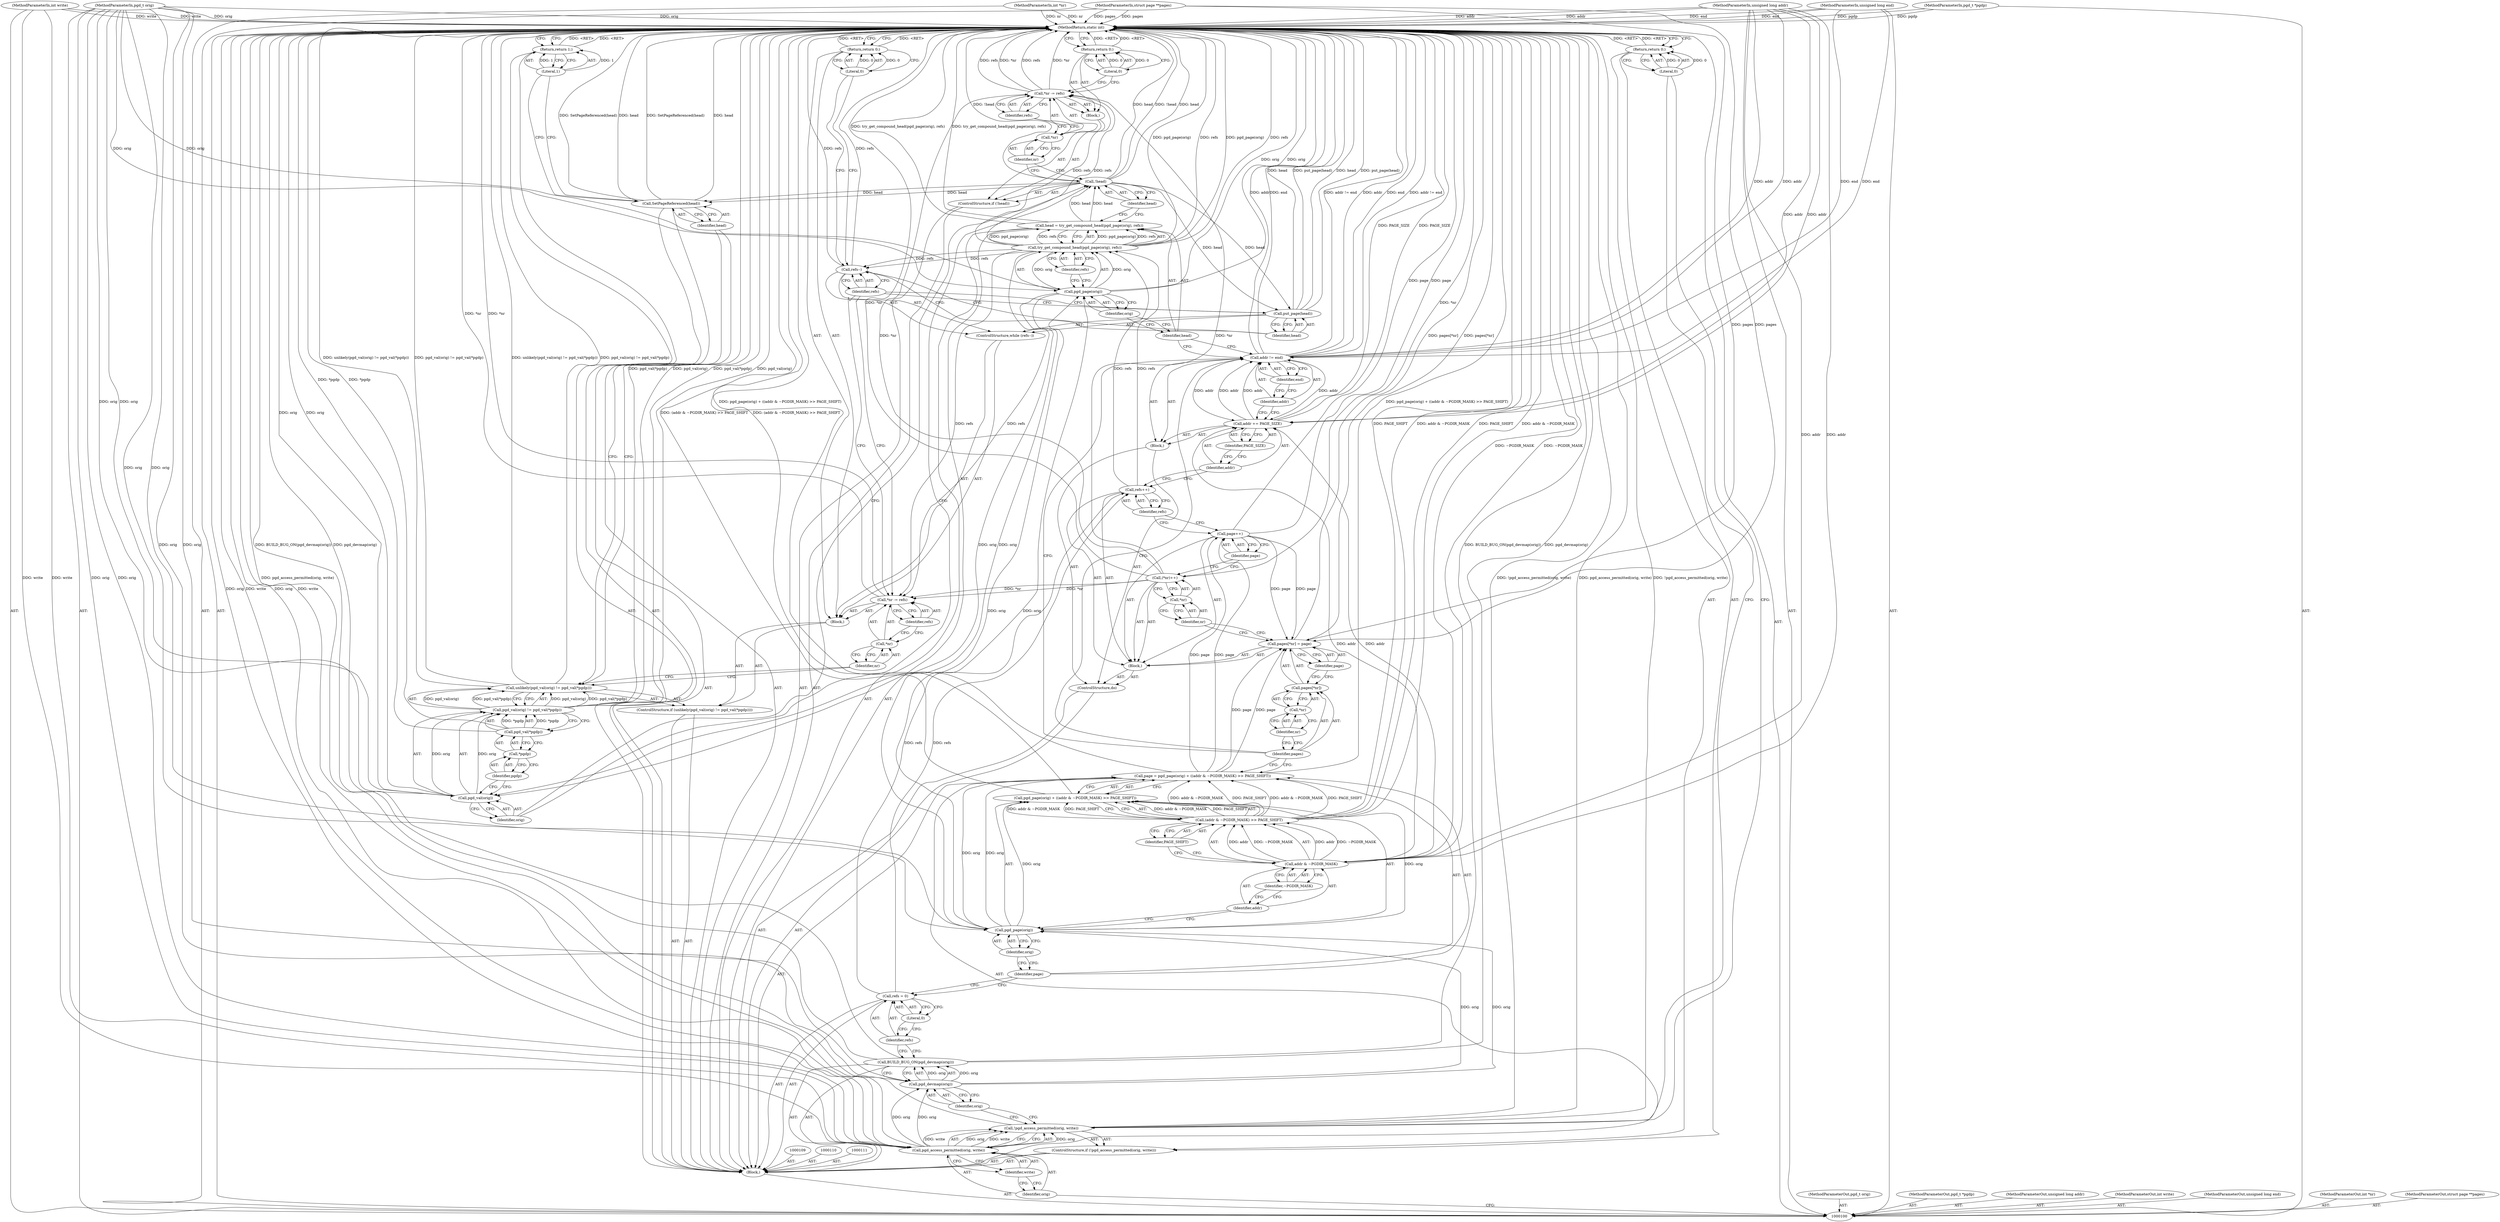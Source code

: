 digraph "0_linux_6b3a707736301c2128ca85ce85fb13f60b5e350a_7" {
"1000197" [label="(MethodReturn,static int)"];
"1000101" [label="(MethodParameterIn,pgd_t orig)"];
"1000303" [label="(MethodParameterOut,pgd_t orig)"];
"1000102" [label="(MethodParameterIn,pgd_t *pgdp)"];
"1000304" [label="(MethodParameterOut,pgd_t *pgdp)"];
"1000103" [label="(MethodParameterIn,unsigned long addr)"];
"1000305" [label="(MethodParameterOut,unsigned long addr)"];
"1000119" [label="(Call,BUILD_BUG_ON(pgd_devmap(orig)))"];
"1000120" [label="(Call,pgd_devmap(orig))"];
"1000121" [label="(Identifier,orig)"];
"1000122" [label="(Call,refs = 0)"];
"1000123" [label="(Identifier,refs)"];
"1000124" [label="(Literal,0)"];
"1000125" [label="(Call,page = pgd_page(orig) + ((addr & ~PGDIR_MASK) >> PAGE_SHIFT))"];
"1000126" [label="(Identifier,page)"];
"1000129" [label="(Identifier,orig)"];
"1000130" [label="(Call,(addr & ~PGDIR_MASK) >> PAGE_SHIFT)"];
"1000131" [label="(Call,addr & ~PGDIR_MASK)"];
"1000132" [label="(Identifier,addr)"];
"1000133" [label="(Identifier,~PGDIR_MASK)"];
"1000134" [label="(Identifier,PAGE_SHIFT)"];
"1000127" [label="(Call,pgd_page(orig) + ((addr & ~PGDIR_MASK) >> PAGE_SHIFT))"];
"1000128" [label="(Call,pgd_page(orig))"];
"1000135" [label="(ControlStructure,do)"];
"1000136" [label="(Block,)"];
"1000142" [label="(Identifier,page)"];
"1000137" [label="(Call,pages[*nr] = page)"];
"1000138" [label="(Call,pages[*nr])"];
"1000139" [label="(Identifier,pages)"];
"1000140" [label="(Call,*nr)"];
"1000141" [label="(Identifier,nr)"];
"1000143" [label="(Call,(*nr)++)"];
"1000144" [label="(Call,*nr)"];
"1000145" [label="(Identifier,nr)"];
"1000146" [label="(Call,page++)"];
"1000147" [label="(Identifier,page)"];
"1000148" [label="(Call,refs++)"];
"1000149" [label="(Identifier,refs)"];
"1000150" [label="(Block,)"];
"1000151" [label="(Call,addr += PAGE_SIZE)"];
"1000152" [label="(Identifier,addr)"];
"1000153" [label="(Identifier,PAGE_SIZE)"];
"1000154" [label="(Call,addr != end)"];
"1000155" [label="(Identifier,addr)"];
"1000156" [label="(Identifier,end)"];
"1000105" [label="(MethodParameterIn,int write)"];
"1000307" [label="(MethodParameterOut,int write)"];
"1000104" [label="(MethodParameterIn,unsigned long end)"];
"1000306" [label="(MethodParameterOut,unsigned long end)"];
"1000157" [label="(Call,head = try_get_compound_head(pgd_page(orig), refs))"];
"1000158" [label="(Identifier,head)"];
"1000160" [label="(Call,pgd_page(orig))"];
"1000161" [label="(Identifier,orig)"];
"1000162" [label="(Identifier,refs)"];
"1000159" [label="(Call,try_get_compound_head(pgd_page(orig), refs))"];
"1000163" [label="(ControlStructure,if (!head))"];
"1000166" [label="(Block,)"];
"1000164" [label="(Call,!head)"];
"1000165" [label="(Identifier,head)"];
"1000170" [label="(Identifier,refs)"];
"1000167" [label="(Call,*nr -= refs)"];
"1000168" [label="(Call,*nr)"];
"1000169" [label="(Identifier,nr)"];
"1000172" [label="(Literal,0)"];
"1000171" [label="(Return,return 0;)"];
"1000173" [label="(ControlStructure,if (unlikely(pgd_val(orig) != pgd_val(*pgdp))))"];
"1000175" [label="(Call,pgd_val(orig) != pgd_val(*pgdp))"];
"1000176" [label="(Call,pgd_val(orig))"];
"1000177" [label="(Identifier,orig)"];
"1000178" [label="(Call,pgd_val(*pgdp))"];
"1000179" [label="(Call,*pgdp)"];
"1000180" [label="(Identifier,pgdp)"];
"1000181" [label="(Block,)"];
"1000174" [label="(Call,unlikely(pgd_val(orig) != pgd_val(*pgdp)))"];
"1000182" [label="(Call,*nr -= refs)"];
"1000183" [label="(Call,*nr)"];
"1000184" [label="(Identifier,nr)"];
"1000185" [label="(Identifier,refs)"];
"1000186" [label="(ControlStructure,while (refs--))"];
"1000187" [label="(Call,refs--)"];
"1000188" [label="(Identifier,refs)"];
"1000107" [label="(MethodParameterIn,int *nr)"];
"1000309" [label="(MethodParameterOut,int *nr)"];
"1000106" [label="(MethodParameterIn,struct page **pages)"];
"1000308" [label="(MethodParameterOut,struct page **pages)"];
"1000190" [label="(Identifier,head)"];
"1000189" [label="(Call,put_page(head))"];
"1000191" [label="(Return,return 0;)"];
"1000192" [label="(Literal,0)"];
"1000193" [label="(Call,SetPageReferenced(head))"];
"1000194" [label="(Identifier,head)"];
"1000195" [label="(Return,return 1;)"];
"1000196" [label="(Literal,1)"];
"1000108" [label="(Block,)"];
"1000112" [label="(ControlStructure,if (!pgd_access_permitted(orig, write)))"];
"1000115" [label="(Identifier,orig)"];
"1000116" [label="(Identifier,write)"];
"1000113" [label="(Call,!pgd_access_permitted(orig, write))"];
"1000114" [label="(Call,pgd_access_permitted(orig, write))"];
"1000117" [label="(Return,return 0;)"];
"1000118" [label="(Literal,0)"];
"1000197" -> "1000100"  [label="AST: "];
"1000197" -> "1000117"  [label="CFG: "];
"1000197" -> "1000171"  [label="CFG: "];
"1000197" -> "1000191"  [label="CFG: "];
"1000197" -> "1000195"  [label="CFG: "];
"1000189" -> "1000197"  [label="DDG: head"];
"1000189" -> "1000197"  [label="DDG: put_page(head)"];
"1000105" -> "1000197"  [label="DDG: write"];
"1000114" -> "1000197"  [label="DDG: orig"];
"1000114" -> "1000197"  [label="DDG: write"];
"1000154" -> "1000197"  [label="DDG: addr != end"];
"1000154" -> "1000197"  [label="DDG: addr"];
"1000154" -> "1000197"  [label="DDG: end"];
"1000119" -> "1000197"  [label="DDG: BUILD_BUG_ON(pgd_devmap(orig))"];
"1000119" -> "1000197"  [label="DDG: pgd_devmap(orig)"];
"1000157" -> "1000197"  [label="DDG: try_get_compound_head(pgd_page(orig), refs)"];
"1000187" -> "1000197"  [label="DDG: refs"];
"1000175" -> "1000197"  [label="DDG: pgd_val(*pgdp)"];
"1000175" -> "1000197"  [label="DDG: pgd_val(orig)"];
"1000167" -> "1000197"  [label="DDG: *nr"];
"1000167" -> "1000197"  [label="DDG: refs"];
"1000127" -> "1000197"  [label="DDG: (addr & ~PGDIR_MASK) >> PAGE_SHIFT"];
"1000164" -> "1000197"  [label="DDG: !head"];
"1000164" -> "1000197"  [label="DDG: head"];
"1000193" -> "1000197"  [label="DDG: head"];
"1000193" -> "1000197"  [label="DDG: SetPageReferenced(head)"];
"1000107" -> "1000197"  [label="DDG: nr"];
"1000178" -> "1000197"  [label="DDG: *pgdp"];
"1000104" -> "1000197"  [label="DDG: end"];
"1000113" -> "1000197"  [label="DDG: pgd_access_permitted(orig, write)"];
"1000113" -> "1000197"  [label="DDG: !pgd_access_permitted(orig, write)"];
"1000159" -> "1000197"  [label="DDG: pgd_page(orig)"];
"1000159" -> "1000197"  [label="DDG: refs"];
"1000103" -> "1000197"  [label="DDG: addr"];
"1000143" -> "1000197"  [label="DDG: *nr"];
"1000130" -> "1000197"  [label="DDG: PAGE_SHIFT"];
"1000130" -> "1000197"  [label="DDG: addr & ~PGDIR_MASK"];
"1000125" -> "1000197"  [label="DDG: pgd_page(orig) + ((addr & ~PGDIR_MASK) >> PAGE_SHIFT)"];
"1000151" -> "1000197"  [label="DDG: PAGE_SIZE"];
"1000131" -> "1000197"  [label="DDG: ~PGDIR_MASK"];
"1000102" -> "1000197"  [label="DDG: pgdp"];
"1000101" -> "1000197"  [label="DDG: orig"];
"1000176" -> "1000197"  [label="DDG: orig"];
"1000137" -> "1000197"  [label="DDG: pages[*nr]"];
"1000146" -> "1000197"  [label="DDG: page"];
"1000160" -> "1000197"  [label="DDG: orig"];
"1000182" -> "1000197"  [label="DDG: *nr"];
"1000174" -> "1000197"  [label="DDG: unlikely(pgd_val(orig) != pgd_val(*pgdp))"];
"1000174" -> "1000197"  [label="DDG: pgd_val(orig) != pgd_val(*pgdp)"];
"1000106" -> "1000197"  [label="DDG: pages"];
"1000191" -> "1000197"  [label="DDG: <RET>"];
"1000195" -> "1000197"  [label="DDG: <RET>"];
"1000171" -> "1000197"  [label="DDG: <RET>"];
"1000117" -> "1000197"  [label="DDG: <RET>"];
"1000101" -> "1000100"  [label="AST: "];
"1000101" -> "1000197"  [label="DDG: orig"];
"1000101" -> "1000114"  [label="DDG: orig"];
"1000101" -> "1000120"  [label="DDG: orig"];
"1000101" -> "1000128"  [label="DDG: orig"];
"1000101" -> "1000160"  [label="DDG: orig"];
"1000101" -> "1000176"  [label="DDG: orig"];
"1000303" -> "1000100"  [label="AST: "];
"1000102" -> "1000100"  [label="AST: "];
"1000102" -> "1000197"  [label="DDG: pgdp"];
"1000304" -> "1000100"  [label="AST: "];
"1000103" -> "1000100"  [label="AST: "];
"1000103" -> "1000197"  [label="DDG: addr"];
"1000103" -> "1000131"  [label="DDG: addr"];
"1000103" -> "1000151"  [label="DDG: addr"];
"1000103" -> "1000154"  [label="DDG: addr"];
"1000305" -> "1000100"  [label="AST: "];
"1000119" -> "1000108"  [label="AST: "];
"1000119" -> "1000120"  [label="CFG: "];
"1000120" -> "1000119"  [label="AST: "];
"1000123" -> "1000119"  [label="CFG: "];
"1000119" -> "1000197"  [label="DDG: BUILD_BUG_ON(pgd_devmap(orig))"];
"1000119" -> "1000197"  [label="DDG: pgd_devmap(orig)"];
"1000120" -> "1000119"  [label="DDG: orig"];
"1000120" -> "1000119"  [label="AST: "];
"1000120" -> "1000121"  [label="CFG: "];
"1000121" -> "1000120"  [label="AST: "];
"1000119" -> "1000120"  [label="CFG: "];
"1000120" -> "1000119"  [label="DDG: orig"];
"1000114" -> "1000120"  [label="DDG: orig"];
"1000101" -> "1000120"  [label="DDG: orig"];
"1000120" -> "1000128"  [label="DDG: orig"];
"1000121" -> "1000120"  [label="AST: "];
"1000121" -> "1000113"  [label="CFG: "];
"1000120" -> "1000121"  [label="CFG: "];
"1000122" -> "1000108"  [label="AST: "];
"1000122" -> "1000124"  [label="CFG: "];
"1000123" -> "1000122"  [label="AST: "];
"1000124" -> "1000122"  [label="AST: "];
"1000126" -> "1000122"  [label="CFG: "];
"1000122" -> "1000148"  [label="DDG: refs"];
"1000123" -> "1000122"  [label="AST: "];
"1000123" -> "1000119"  [label="CFG: "];
"1000124" -> "1000123"  [label="CFG: "];
"1000124" -> "1000122"  [label="AST: "];
"1000124" -> "1000123"  [label="CFG: "];
"1000122" -> "1000124"  [label="CFG: "];
"1000125" -> "1000108"  [label="AST: "];
"1000125" -> "1000127"  [label="CFG: "];
"1000126" -> "1000125"  [label="AST: "];
"1000127" -> "1000125"  [label="AST: "];
"1000139" -> "1000125"  [label="CFG: "];
"1000125" -> "1000197"  [label="DDG: pgd_page(orig) + ((addr & ~PGDIR_MASK) >> PAGE_SHIFT)"];
"1000128" -> "1000125"  [label="DDG: orig"];
"1000130" -> "1000125"  [label="DDG: addr & ~PGDIR_MASK"];
"1000130" -> "1000125"  [label="DDG: PAGE_SHIFT"];
"1000125" -> "1000137"  [label="DDG: page"];
"1000125" -> "1000146"  [label="DDG: page"];
"1000126" -> "1000125"  [label="AST: "];
"1000126" -> "1000122"  [label="CFG: "];
"1000129" -> "1000126"  [label="CFG: "];
"1000129" -> "1000128"  [label="AST: "];
"1000129" -> "1000126"  [label="CFG: "];
"1000128" -> "1000129"  [label="CFG: "];
"1000130" -> "1000127"  [label="AST: "];
"1000130" -> "1000134"  [label="CFG: "];
"1000131" -> "1000130"  [label="AST: "];
"1000134" -> "1000130"  [label="AST: "];
"1000127" -> "1000130"  [label="CFG: "];
"1000130" -> "1000197"  [label="DDG: PAGE_SHIFT"];
"1000130" -> "1000197"  [label="DDG: addr & ~PGDIR_MASK"];
"1000130" -> "1000125"  [label="DDG: addr & ~PGDIR_MASK"];
"1000130" -> "1000125"  [label="DDG: PAGE_SHIFT"];
"1000130" -> "1000127"  [label="DDG: addr & ~PGDIR_MASK"];
"1000130" -> "1000127"  [label="DDG: PAGE_SHIFT"];
"1000131" -> "1000130"  [label="DDG: addr"];
"1000131" -> "1000130"  [label="DDG: ~PGDIR_MASK"];
"1000131" -> "1000130"  [label="AST: "];
"1000131" -> "1000133"  [label="CFG: "];
"1000132" -> "1000131"  [label="AST: "];
"1000133" -> "1000131"  [label="AST: "];
"1000134" -> "1000131"  [label="CFG: "];
"1000131" -> "1000197"  [label="DDG: ~PGDIR_MASK"];
"1000131" -> "1000130"  [label="DDG: addr"];
"1000131" -> "1000130"  [label="DDG: ~PGDIR_MASK"];
"1000103" -> "1000131"  [label="DDG: addr"];
"1000131" -> "1000151"  [label="DDG: addr"];
"1000132" -> "1000131"  [label="AST: "];
"1000132" -> "1000128"  [label="CFG: "];
"1000133" -> "1000132"  [label="CFG: "];
"1000133" -> "1000131"  [label="AST: "];
"1000133" -> "1000132"  [label="CFG: "];
"1000131" -> "1000133"  [label="CFG: "];
"1000134" -> "1000130"  [label="AST: "];
"1000134" -> "1000131"  [label="CFG: "];
"1000130" -> "1000134"  [label="CFG: "];
"1000127" -> "1000125"  [label="AST: "];
"1000127" -> "1000130"  [label="CFG: "];
"1000128" -> "1000127"  [label="AST: "];
"1000130" -> "1000127"  [label="AST: "];
"1000125" -> "1000127"  [label="CFG: "];
"1000127" -> "1000197"  [label="DDG: (addr & ~PGDIR_MASK) >> PAGE_SHIFT"];
"1000128" -> "1000127"  [label="DDG: orig"];
"1000130" -> "1000127"  [label="DDG: addr & ~PGDIR_MASK"];
"1000130" -> "1000127"  [label="DDG: PAGE_SHIFT"];
"1000128" -> "1000127"  [label="AST: "];
"1000128" -> "1000129"  [label="CFG: "];
"1000129" -> "1000128"  [label="AST: "];
"1000132" -> "1000128"  [label="CFG: "];
"1000128" -> "1000125"  [label="DDG: orig"];
"1000128" -> "1000127"  [label="DDG: orig"];
"1000120" -> "1000128"  [label="DDG: orig"];
"1000101" -> "1000128"  [label="DDG: orig"];
"1000128" -> "1000160"  [label="DDG: orig"];
"1000135" -> "1000108"  [label="AST: "];
"1000136" -> "1000135"  [label="AST: "];
"1000150" -> "1000135"  [label="AST: "];
"1000136" -> "1000135"  [label="AST: "];
"1000137" -> "1000136"  [label="AST: "];
"1000143" -> "1000136"  [label="AST: "];
"1000146" -> "1000136"  [label="AST: "];
"1000148" -> "1000136"  [label="AST: "];
"1000142" -> "1000137"  [label="AST: "];
"1000142" -> "1000138"  [label="CFG: "];
"1000137" -> "1000142"  [label="CFG: "];
"1000137" -> "1000136"  [label="AST: "];
"1000137" -> "1000142"  [label="CFG: "];
"1000138" -> "1000137"  [label="AST: "];
"1000142" -> "1000137"  [label="AST: "];
"1000145" -> "1000137"  [label="CFG: "];
"1000137" -> "1000197"  [label="DDG: pages[*nr]"];
"1000125" -> "1000137"  [label="DDG: page"];
"1000146" -> "1000137"  [label="DDG: page"];
"1000106" -> "1000137"  [label="DDG: pages"];
"1000138" -> "1000137"  [label="AST: "];
"1000138" -> "1000140"  [label="CFG: "];
"1000139" -> "1000138"  [label="AST: "];
"1000140" -> "1000138"  [label="AST: "];
"1000142" -> "1000138"  [label="CFG: "];
"1000139" -> "1000138"  [label="AST: "];
"1000139" -> "1000154"  [label="CFG: "];
"1000139" -> "1000125"  [label="CFG: "];
"1000141" -> "1000139"  [label="CFG: "];
"1000140" -> "1000138"  [label="AST: "];
"1000140" -> "1000141"  [label="CFG: "];
"1000141" -> "1000140"  [label="AST: "];
"1000138" -> "1000140"  [label="CFG: "];
"1000141" -> "1000140"  [label="AST: "];
"1000141" -> "1000139"  [label="CFG: "];
"1000140" -> "1000141"  [label="CFG: "];
"1000143" -> "1000136"  [label="AST: "];
"1000143" -> "1000144"  [label="CFG: "];
"1000144" -> "1000143"  [label="AST: "];
"1000147" -> "1000143"  [label="CFG: "];
"1000143" -> "1000197"  [label="DDG: *nr"];
"1000143" -> "1000167"  [label="DDG: *nr"];
"1000143" -> "1000182"  [label="DDG: *nr"];
"1000144" -> "1000143"  [label="AST: "];
"1000144" -> "1000145"  [label="CFG: "];
"1000145" -> "1000144"  [label="AST: "];
"1000143" -> "1000144"  [label="CFG: "];
"1000145" -> "1000144"  [label="AST: "];
"1000145" -> "1000137"  [label="CFG: "];
"1000144" -> "1000145"  [label="CFG: "];
"1000146" -> "1000136"  [label="AST: "];
"1000146" -> "1000147"  [label="CFG: "];
"1000147" -> "1000146"  [label="AST: "];
"1000149" -> "1000146"  [label="CFG: "];
"1000146" -> "1000197"  [label="DDG: page"];
"1000146" -> "1000137"  [label="DDG: page"];
"1000125" -> "1000146"  [label="DDG: page"];
"1000147" -> "1000146"  [label="AST: "];
"1000147" -> "1000143"  [label="CFG: "];
"1000146" -> "1000147"  [label="CFG: "];
"1000148" -> "1000136"  [label="AST: "];
"1000148" -> "1000149"  [label="CFG: "];
"1000149" -> "1000148"  [label="AST: "];
"1000152" -> "1000148"  [label="CFG: "];
"1000122" -> "1000148"  [label="DDG: refs"];
"1000148" -> "1000159"  [label="DDG: refs"];
"1000149" -> "1000148"  [label="AST: "];
"1000149" -> "1000146"  [label="CFG: "];
"1000148" -> "1000149"  [label="CFG: "];
"1000150" -> "1000135"  [label="AST: "];
"1000151" -> "1000150"  [label="AST: "];
"1000154" -> "1000150"  [label="AST: "];
"1000151" -> "1000150"  [label="AST: "];
"1000151" -> "1000153"  [label="CFG: "];
"1000152" -> "1000151"  [label="AST: "];
"1000153" -> "1000151"  [label="AST: "];
"1000155" -> "1000151"  [label="CFG: "];
"1000151" -> "1000197"  [label="DDG: PAGE_SIZE"];
"1000131" -> "1000151"  [label="DDG: addr"];
"1000154" -> "1000151"  [label="DDG: addr"];
"1000103" -> "1000151"  [label="DDG: addr"];
"1000151" -> "1000154"  [label="DDG: addr"];
"1000152" -> "1000151"  [label="AST: "];
"1000152" -> "1000148"  [label="CFG: "];
"1000153" -> "1000152"  [label="CFG: "];
"1000153" -> "1000151"  [label="AST: "];
"1000153" -> "1000152"  [label="CFG: "];
"1000151" -> "1000153"  [label="CFG: "];
"1000154" -> "1000150"  [label="AST: "];
"1000154" -> "1000156"  [label="CFG: "];
"1000155" -> "1000154"  [label="AST: "];
"1000156" -> "1000154"  [label="AST: "];
"1000139" -> "1000154"  [label="CFG: "];
"1000158" -> "1000154"  [label="CFG: "];
"1000154" -> "1000197"  [label="DDG: addr != end"];
"1000154" -> "1000197"  [label="DDG: addr"];
"1000154" -> "1000197"  [label="DDG: end"];
"1000154" -> "1000151"  [label="DDG: addr"];
"1000151" -> "1000154"  [label="DDG: addr"];
"1000103" -> "1000154"  [label="DDG: addr"];
"1000104" -> "1000154"  [label="DDG: end"];
"1000155" -> "1000154"  [label="AST: "];
"1000155" -> "1000151"  [label="CFG: "];
"1000156" -> "1000155"  [label="CFG: "];
"1000156" -> "1000154"  [label="AST: "];
"1000156" -> "1000155"  [label="CFG: "];
"1000154" -> "1000156"  [label="CFG: "];
"1000105" -> "1000100"  [label="AST: "];
"1000105" -> "1000197"  [label="DDG: write"];
"1000105" -> "1000114"  [label="DDG: write"];
"1000307" -> "1000100"  [label="AST: "];
"1000104" -> "1000100"  [label="AST: "];
"1000104" -> "1000197"  [label="DDG: end"];
"1000104" -> "1000154"  [label="DDG: end"];
"1000306" -> "1000100"  [label="AST: "];
"1000157" -> "1000108"  [label="AST: "];
"1000157" -> "1000159"  [label="CFG: "];
"1000158" -> "1000157"  [label="AST: "];
"1000159" -> "1000157"  [label="AST: "];
"1000165" -> "1000157"  [label="CFG: "];
"1000157" -> "1000197"  [label="DDG: try_get_compound_head(pgd_page(orig), refs)"];
"1000159" -> "1000157"  [label="DDG: pgd_page(orig)"];
"1000159" -> "1000157"  [label="DDG: refs"];
"1000157" -> "1000164"  [label="DDG: head"];
"1000158" -> "1000157"  [label="AST: "];
"1000158" -> "1000154"  [label="CFG: "];
"1000161" -> "1000158"  [label="CFG: "];
"1000160" -> "1000159"  [label="AST: "];
"1000160" -> "1000161"  [label="CFG: "];
"1000161" -> "1000160"  [label="AST: "];
"1000162" -> "1000160"  [label="CFG: "];
"1000160" -> "1000197"  [label="DDG: orig"];
"1000160" -> "1000159"  [label="DDG: orig"];
"1000128" -> "1000160"  [label="DDG: orig"];
"1000101" -> "1000160"  [label="DDG: orig"];
"1000160" -> "1000176"  [label="DDG: orig"];
"1000161" -> "1000160"  [label="AST: "];
"1000161" -> "1000158"  [label="CFG: "];
"1000160" -> "1000161"  [label="CFG: "];
"1000162" -> "1000159"  [label="AST: "];
"1000162" -> "1000160"  [label="CFG: "];
"1000159" -> "1000162"  [label="CFG: "];
"1000159" -> "1000157"  [label="AST: "];
"1000159" -> "1000162"  [label="CFG: "];
"1000160" -> "1000159"  [label="AST: "];
"1000162" -> "1000159"  [label="AST: "];
"1000157" -> "1000159"  [label="CFG: "];
"1000159" -> "1000197"  [label="DDG: pgd_page(orig)"];
"1000159" -> "1000197"  [label="DDG: refs"];
"1000159" -> "1000157"  [label="DDG: pgd_page(orig)"];
"1000159" -> "1000157"  [label="DDG: refs"];
"1000160" -> "1000159"  [label="DDG: orig"];
"1000148" -> "1000159"  [label="DDG: refs"];
"1000159" -> "1000167"  [label="DDG: refs"];
"1000159" -> "1000182"  [label="DDG: refs"];
"1000159" -> "1000187"  [label="DDG: refs"];
"1000163" -> "1000108"  [label="AST: "];
"1000164" -> "1000163"  [label="AST: "];
"1000166" -> "1000163"  [label="AST: "];
"1000166" -> "1000163"  [label="AST: "];
"1000167" -> "1000166"  [label="AST: "];
"1000171" -> "1000166"  [label="AST: "];
"1000164" -> "1000163"  [label="AST: "];
"1000164" -> "1000165"  [label="CFG: "];
"1000165" -> "1000164"  [label="AST: "];
"1000169" -> "1000164"  [label="CFG: "];
"1000177" -> "1000164"  [label="CFG: "];
"1000164" -> "1000197"  [label="DDG: !head"];
"1000164" -> "1000197"  [label="DDG: head"];
"1000157" -> "1000164"  [label="DDG: head"];
"1000164" -> "1000189"  [label="DDG: head"];
"1000164" -> "1000193"  [label="DDG: head"];
"1000165" -> "1000164"  [label="AST: "];
"1000165" -> "1000157"  [label="CFG: "];
"1000164" -> "1000165"  [label="CFG: "];
"1000170" -> "1000167"  [label="AST: "];
"1000170" -> "1000168"  [label="CFG: "];
"1000167" -> "1000170"  [label="CFG: "];
"1000167" -> "1000166"  [label="AST: "];
"1000167" -> "1000170"  [label="CFG: "];
"1000168" -> "1000167"  [label="AST: "];
"1000170" -> "1000167"  [label="AST: "];
"1000172" -> "1000167"  [label="CFG: "];
"1000167" -> "1000197"  [label="DDG: *nr"];
"1000167" -> "1000197"  [label="DDG: refs"];
"1000159" -> "1000167"  [label="DDG: refs"];
"1000143" -> "1000167"  [label="DDG: *nr"];
"1000168" -> "1000167"  [label="AST: "];
"1000168" -> "1000169"  [label="CFG: "];
"1000169" -> "1000168"  [label="AST: "];
"1000170" -> "1000168"  [label="CFG: "];
"1000169" -> "1000168"  [label="AST: "];
"1000169" -> "1000164"  [label="CFG: "];
"1000168" -> "1000169"  [label="CFG: "];
"1000172" -> "1000171"  [label="AST: "];
"1000172" -> "1000167"  [label="CFG: "];
"1000171" -> "1000172"  [label="CFG: "];
"1000172" -> "1000171"  [label="DDG: 0"];
"1000171" -> "1000166"  [label="AST: "];
"1000171" -> "1000172"  [label="CFG: "];
"1000172" -> "1000171"  [label="AST: "];
"1000197" -> "1000171"  [label="CFG: "];
"1000171" -> "1000197"  [label="DDG: <RET>"];
"1000172" -> "1000171"  [label="DDG: 0"];
"1000173" -> "1000108"  [label="AST: "];
"1000174" -> "1000173"  [label="AST: "];
"1000181" -> "1000173"  [label="AST: "];
"1000175" -> "1000174"  [label="AST: "];
"1000175" -> "1000178"  [label="CFG: "];
"1000176" -> "1000175"  [label="AST: "];
"1000178" -> "1000175"  [label="AST: "];
"1000174" -> "1000175"  [label="CFG: "];
"1000175" -> "1000197"  [label="DDG: pgd_val(*pgdp)"];
"1000175" -> "1000197"  [label="DDG: pgd_val(orig)"];
"1000175" -> "1000174"  [label="DDG: pgd_val(orig)"];
"1000175" -> "1000174"  [label="DDG: pgd_val(*pgdp)"];
"1000176" -> "1000175"  [label="DDG: orig"];
"1000178" -> "1000175"  [label="DDG: *pgdp"];
"1000176" -> "1000175"  [label="AST: "];
"1000176" -> "1000177"  [label="CFG: "];
"1000177" -> "1000176"  [label="AST: "];
"1000180" -> "1000176"  [label="CFG: "];
"1000176" -> "1000197"  [label="DDG: orig"];
"1000176" -> "1000175"  [label="DDG: orig"];
"1000160" -> "1000176"  [label="DDG: orig"];
"1000101" -> "1000176"  [label="DDG: orig"];
"1000177" -> "1000176"  [label="AST: "];
"1000177" -> "1000164"  [label="CFG: "];
"1000176" -> "1000177"  [label="CFG: "];
"1000178" -> "1000175"  [label="AST: "];
"1000178" -> "1000179"  [label="CFG: "];
"1000179" -> "1000178"  [label="AST: "];
"1000175" -> "1000178"  [label="CFG: "];
"1000178" -> "1000197"  [label="DDG: *pgdp"];
"1000178" -> "1000175"  [label="DDG: *pgdp"];
"1000179" -> "1000178"  [label="AST: "];
"1000179" -> "1000180"  [label="CFG: "];
"1000180" -> "1000179"  [label="AST: "];
"1000178" -> "1000179"  [label="CFG: "];
"1000180" -> "1000179"  [label="AST: "];
"1000180" -> "1000176"  [label="CFG: "];
"1000179" -> "1000180"  [label="CFG: "];
"1000181" -> "1000173"  [label="AST: "];
"1000182" -> "1000181"  [label="AST: "];
"1000186" -> "1000181"  [label="AST: "];
"1000191" -> "1000181"  [label="AST: "];
"1000174" -> "1000173"  [label="AST: "];
"1000174" -> "1000175"  [label="CFG: "];
"1000175" -> "1000174"  [label="AST: "];
"1000184" -> "1000174"  [label="CFG: "];
"1000194" -> "1000174"  [label="CFG: "];
"1000174" -> "1000197"  [label="DDG: unlikely(pgd_val(orig) != pgd_val(*pgdp))"];
"1000174" -> "1000197"  [label="DDG: pgd_val(orig) != pgd_val(*pgdp)"];
"1000175" -> "1000174"  [label="DDG: pgd_val(orig)"];
"1000175" -> "1000174"  [label="DDG: pgd_val(*pgdp)"];
"1000182" -> "1000181"  [label="AST: "];
"1000182" -> "1000185"  [label="CFG: "];
"1000183" -> "1000182"  [label="AST: "];
"1000185" -> "1000182"  [label="AST: "];
"1000188" -> "1000182"  [label="CFG: "];
"1000182" -> "1000197"  [label="DDG: *nr"];
"1000159" -> "1000182"  [label="DDG: refs"];
"1000143" -> "1000182"  [label="DDG: *nr"];
"1000183" -> "1000182"  [label="AST: "];
"1000183" -> "1000184"  [label="CFG: "];
"1000184" -> "1000183"  [label="AST: "];
"1000185" -> "1000183"  [label="CFG: "];
"1000184" -> "1000183"  [label="AST: "];
"1000184" -> "1000174"  [label="CFG: "];
"1000183" -> "1000184"  [label="CFG: "];
"1000185" -> "1000182"  [label="AST: "];
"1000185" -> "1000183"  [label="CFG: "];
"1000182" -> "1000185"  [label="CFG: "];
"1000186" -> "1000181"  [label="AST: "];
"1000187" -> "1000186"  [label="AST: "];
"1000189" -> "1000186"  [label="AST: "];
"1000187" -> "1000186"  [label="AST: "];
"1000187" -> "1000188"  [label="CFG: "];
"1000188" -> "1000187"  [label="AST: "];
"1000190" -> "1000187"  [label="CFG: "];
"1000192" -> "1000187"  [label="CFG: "];
"1000187" -> "1000197"  [label="DDG: refs"];
"1000159" -> "1000187"  [label="DDG: refs"];
"1000188" -> "1000187"  [label="AST: "];
"1000188" -> "1000189"  [label="CFG: "];
"1000188" -> "1000182"  [label="CFG: "];
"1000187" -> "1000188"  [label="CFG: "];
"1000107" -> "1000100"  [label="AST: "];
"1000107" -> "1000197"  [label="DDG: nr"];
"1000309" -> "1000100"  [label="AST: "];
"1000106" -> "1000100"  [label="AST: "];
"1000106" -> "1000197"  [label="DDG: pages"];
"1000106" -> "1000137"  [label="DDG: pages"];
"1000308" -> "1000100"  [label="AST: "];
"1000190" -> "1000189"  [label="AST: "];
"1000190" -> "1000187"  [label="CFG: "];
"1000189" -> "1000190"  [label="CFG: "];
"1000189" -> "1000186"  [label="AST: "];
"1000189" -> "1000190"  [label="CFG: "];
"1000190" -> "1000189"  [label="AST: "];
"1000188" -> "1000189"  [label="CFG: "];
"1000189" -> "1000197"  [label="DDG: head"];
"1000189" -> "1000197"  [label="DDG: put_page(head)"];
"1000164" -> "1000189"  [label="DDG: head"];
"1000191" -> "1000181"  [label="AST: "];
"1000191" -> "1000192"  [label="CFG: "];
"1000192" -> "1000191"  [label="AST: "];
"1000197" -> "1000191"  [label="CFG: "];
"1000191" -> "1000197"  [label="DDG: <RET>"];
"1000192" -> "1000191"  [label="DDG: 0"];
"1000192" -> "1000191"  [label="AST: "];
"1000192" -> "1000187"  [label="CFG: "];
"1000191" -> "1000192"  [label="CFG: "];
"1000192" -> "1000191"  [label="DDG: 0"];
"1000193" -> "1000108"  [label="AST: "];
"1000193" -> "1000194"  [label="CFG: "];
"1000194" -> "1000193"  [label="AST: "];
"1000196" -> "1000193"  [label="CFG: "];
"1000193" -> "1000197"  [label="DDG: head"];
"1000193" -> "1000197"  [label="DDG: SetPageReferenced(head)"];
"1000164" -> "1000193"  [label="DDG: head"];
"1000194" -> "1000193"  [label="AST: "];
"1000194" -> "1000174"  [label="CFG: "];
"1000193" -> "1000194"  [label="CFG: "];
"1000195" -> "1000108"  [label="AST: "];
"1000195" -> "1000196"  [label="CFG: "];
"1000196" -> "1000195"  [label="AST: "];
"1000197" -> "1000195"  [label="CFG: "];
"1000195" -> "1000197"  [label="DDG: <RET>"];
"1000196" -> "1000195"  [label="DDG: 1"];
"1000196" -> "1000195"  [label="AST: "];
"1000196" -> "1000193"  [label="CFG: "];
"1000195" -> "1000196"  [label="CFG: "];
"1000196" -> "1000195"  [label="DDG: 1"];
"1000108" -> "1000100"  [label="AST: "];
"1000109" -> "1000108"  [label="AST: "];
"1000110" -> "1000108"  [label="AST: "];
"1000111" -> "1000108"  [label="AST: "];
"1000112" -> "1000108"  [label="AST: "];
"1000119" -> "1000108"  [label="AST: "];
"1000122" -> "1000108"  [label="AST: "];
"1000125" -> "1000108"  [label="AST: "];
"1000135" -> "1000108"  [label="AST: "];
"1000157" -> "1000108"  [label="AST: "];
"1000163" -> "1000108"  [label="AST: "];
"1000173" -> "1000108"  [label="AST: "];
"1000193" -> "1000108"  [label="AST: "];
"1000195" -> "1000108"  [label="AST: "];
"1000112" -> "1000108"  [label="AST: "];
"1000113" -> "1000112"  [label="AST: "];
"1000117" -> "1000112"  [label="AST: "];
"1000115" -> "1000114"  [label="AST: "];
"1000115" -> "1000100"  [label="CFG: "];
"1000116" -> "1000115"  [label="CFG: "];
"1000116" -> "1000114"  [label="AST: "];
"1000116" -> "1000115"  [label="CFG: "];
"1000114" -> "1000116"  [label="CFG: "];
"1000113" -> "1000112"  [label="AST: "];
"1000113" -> "1000114"  [label="CFG: "];
"1000114" -> "1000113"  [label="AST: "];
"1000118" -> "1000113"  [label="CFG: "];
"1000121" -> "1000113"  [label="CFG: "];
"1000113" -> "1000197"  [label="DDG: pgd_access_permitted(orig, write)"];
"1000113" -> "1000197"  [label="DDG: !pgd_access_permitted(orig, write)"];
"1000114" -> "1000113"  [label="DDG: orig"];
"1000114" -> "1000113"  [label="DDG: write"];
"1000114" -> "1000113"  [label="AST: "];
"1000114" -> "1000116"  [label="CFG: "];
"1000115" -> "1000114"  [label="AST: "];
"1000116" -> "1000114"  [label="AST: "];
"1000113" -> "1000114"  [label="CFG: "];
"1000114" -> "1000197"  [label="DDG: orig"];
"1000114" -> "1000197"  [label="DDG: write"];
"1000114" -> "1000113"  [label="DDG: orig"];
"1000114" -> "1000113"  [label="DDG: write"];
"1000101" -> "1000114"  [label="DDG: orig"];
"1000105" -> "1000114"  [label="DDG: write"];
"1000114" -> "1000120"  [label="DDG: orig"];
"1000117" -> "1000112"  [label="AST: "];
"1000117" -> "1000118"  [label="CFG: "];
"1000118" -> "1000117"  [label="AST: "];
"1000197" -> "1000117"  [label="CFG: "];
"1000117" -> "1000197"  [label="DDG: <RET>"];
"1000118" -> "1000117"  [label="DDG: 0"];
"1000118" -> "1000117"  [label="AST: "];
"1000118" -> "1000113"  [label="CFG: "];
"1000117" -> "1000118"  [label="CFG: "];
"1000118" -> "1000117"  [label="DDG: 0"];
}
